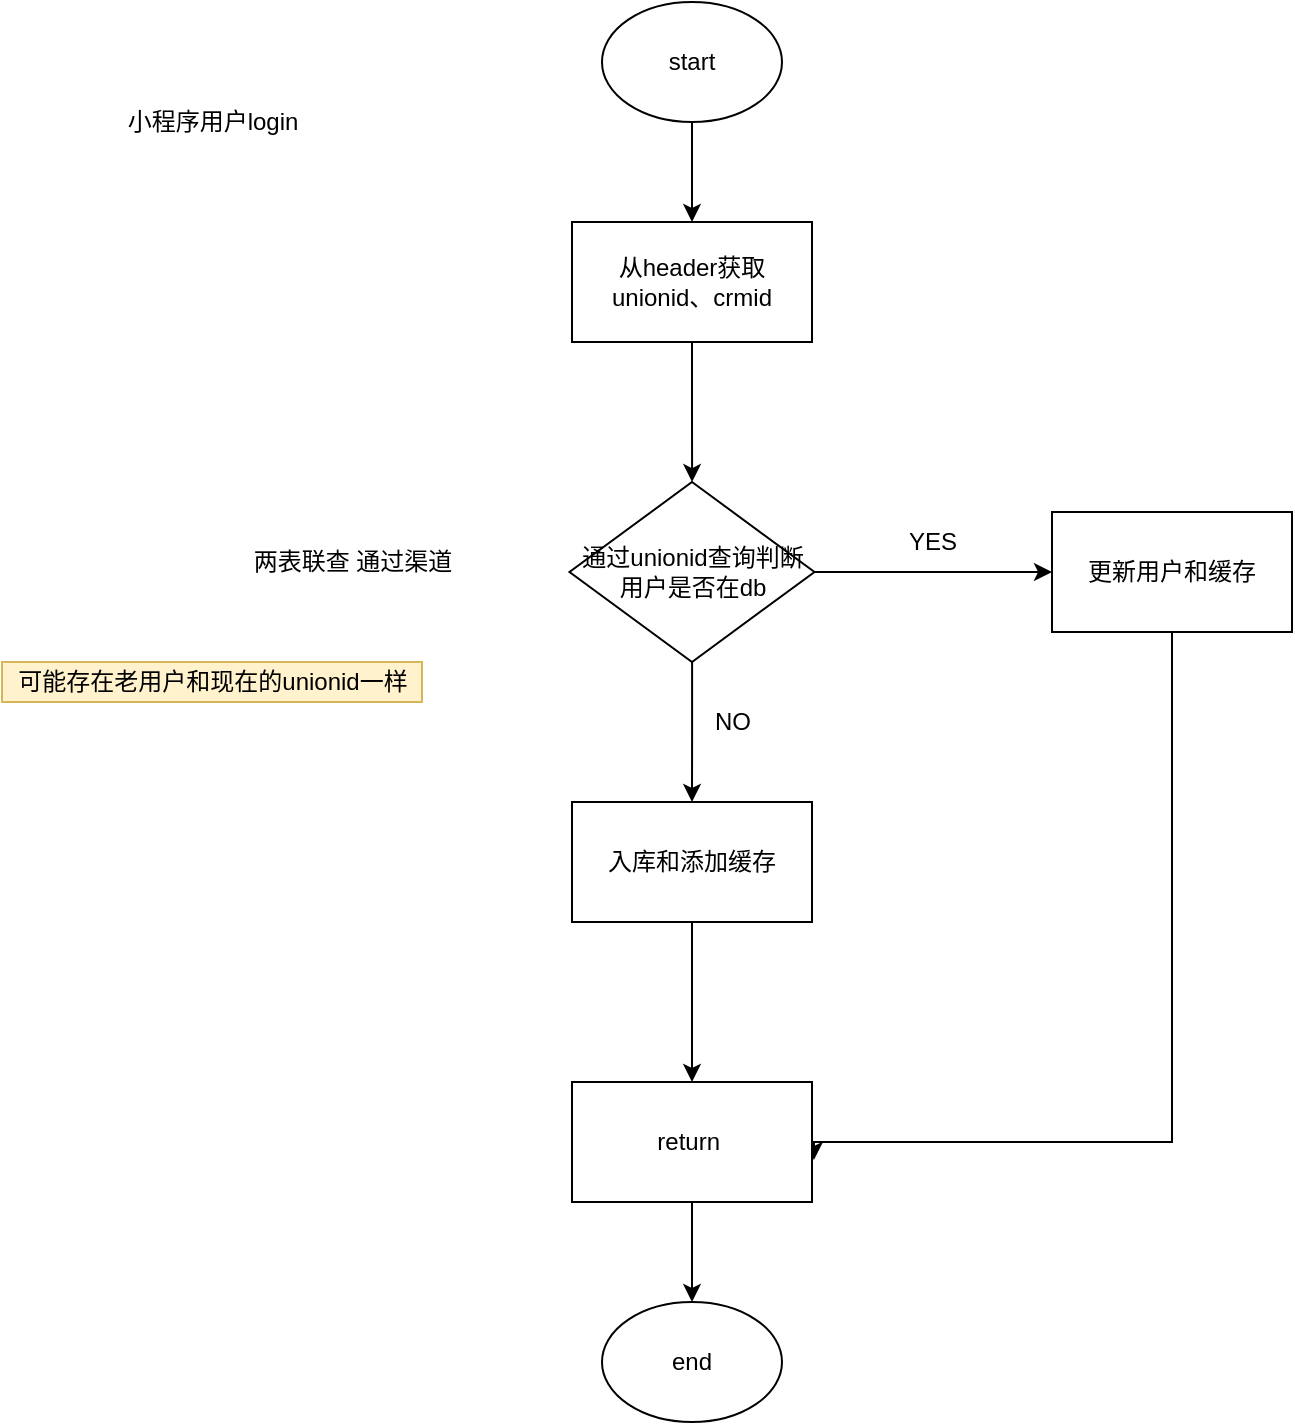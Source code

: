 <mxfile version="14.6.1" type="github">
  <diagram id="Ck79b30tSz4ZQj37qoaF" name="Page-1">
    <mxGraphModel dx="1422" dy="762" grid="1" gridSize="10" guides="1" tooltips="1" connect="1" arrows="1" fold="1" page="1" pageScale="1" pageWidth="827" pageHeight="1169" math="0" shadow="0">
      <root>
        <mxCell id="0" />
        <mxCell id="1" parent="0" />
        <mxCell id="lZHpw7mmfWlZTTs1Uvj3-9" value="" style="edgeStyle=orthogonalEdgeStyle;rounded=0;orthogonalLoop=1;jettySize=auto;html=1;" edge="1" parent="1" source="lZHpw7mmfWlZTTs1Uvj3-1" target="lZHpw7mmfWlZTTs1Uvj3-2">
          <mxGeometry relative="1" as="geometry" />
        </mxCell>
        <mxCell id="lZHpw7mmfWlZTTs1Uvj3-1" value="start" style="ellipse;whiteSpace=wrap;html=1;" vertex="1" parent="1">
          <mxGeometry x="365" y="50" width="90" height="60" as="geometry" />
        </mxCell>
        <mxCell id="lZHpw7mmfWlZTTs1Uvj3-10" value="" style="edgeStyle=orthogonalEdgeStyle;rounded=0;orthogonalLoop=1;jettySize=auto;html=1;" edge="1" parent="1" source="lZHpw7mmfWlZTTs1Uvj3-2" target="lZHpw7mmfWlZTTs1Uvj3-3">
          <mxGeometry relative="1" as="geometry" />
        </mxCell>
        <mxCell id="lZHpw7mmfWlZTTs1Uvj3-2" value="从header获取unionid、crmid" style="rounded=0;whiteSpace=wrap;html=1;" vertex="1" parent="1">
          <mxGeometry x="350" y="160" width="120" height="60" as="geometry" />
        </mxCell>
        <mxCell id="lZHpw7mmfWlZTTs1Uvj3-11" style="edgeStyle=orthogonalEdgeStyle;rounded=0;orthogonalLoop=1;jettySize=auto;html=1;" edge="1" parent="1" source="lZHpw7mmfWlZTTs1Uvj3-3" target="lZHpw7mmfWlZTTs1Uvj3-6">
          <mxGeometry relative="1" as="geometry" />
        </mxCell>
        <mxCell id="lZHpw7mmfWlZTTs1Uvj3-13" style="edgeStyle=orthogonalEdgeStyle;rounded=0;orthogonalLoop=1;jettySize=auto;html=1;entryX=0.5;entryY=0;entryDx=0;entryDy=0;" edge="1" parent="1" source="lZHpw7mmfWlZTTs1Uvj3-3" target="lZHpw7mmfWlZTTs1Uvj3-5">
          <mxGeometry relative="1" as="geometry" />
        </mxCell>
        <mxCell id="lZHpw7mmfWlZTTs1Uvj3-3" value="通过unionid查询判断用户是否在db" style="rhombus;whiteSpace=wrap;html=1;" vertex="1" parent="1">
          <mxGeometry x="348.75" y="290" width="122.5" height="90" as="geometry" />
        </mxCell>
        <mxCell id="lZHpw7mmfWlZTTs1Uvj3-16" value="" style="edgeStyle=orthogonalEdgeStyle;rounded=0;orthogonalLoop=1;jettySize=auto;html=1;" edge="1" parent="1" source="lZHpw7mmfWlZTTs1Uvj3-5" target="lZHpw7mmfWlZTTs1Uvj3-7">
          <mxGeometry relative="1" as="geometry" />
        </mxCell>
        <mxCell id="lZHpw7mmfWlZTTs1Uvj3-5" value="入库和添加缓存" style="rounded=0;whiteSpace=wrap;html=1;" vertex="1" parent="1">
          <mxGeometry x="350" y="450" width="120" height="60" as="geometry" />
        </mxCell>
        <mxCell id="lZHpw7mmfWlZTTs1Uvj3-18" style="edgeStyle=orthogonalEdgeStyle;rounded=0;orthogonalLoop=1;jettySize=auto;html=1;entryX=1.008;entryY=0.65;entryDx=0;entryDy=0;entryPerimeter=0;" edge="1" parent="1" source="lZHpw7mmfWlZTTs1Uvj3-6" target="lZHpw7mmfWlZTTs1Uvj3-7">
          <mxGeometry relative="1" as="geometry">
            <Array as="points">
              <mxPoint x="650" y="620" />
              <mxPoint x="471" y="620" />
            </Array>
          </mxGeometry>
        </mxCell>
        <mxCell id="lZHpw7mmfWlZTTs1Uvj3-6" value="更新用户和缓存" style="rounded=0;whiteSpace=wrap;html=1;" vertex="1" parent="1">
          <mxGeometry x="590" y="305" width="120" height="60" as="geometry" />
        </mxCell>
        <mxCell id="lZHpw7mmfWlZTTs1Uvj3-17" value="" style="edgeStyle=orthogonalEdgeStyle;rounded=0;orthogonalLoop=1;jettySize=auto;html=1;" edge="1" parent="1" source="lZHpw7mmfWlZTTs1Uvj3-7" target="lZHpw7mmfWlZTTs1Uvj3-8">
          <mxGeometry relative="1" as="geometry" />
        </mxCell>
        <mxCell id="lZHpw7mmfWlZTTs1Uvj3-7" value="return&amp;nbsp;" style="rounded=0;whiteSpace=wrap;html=1;" vertex="1" parent="1">
          <mxGeometry x="350" y="590" width="120" height="60" as="geometry" />
        </mxCell>
        <mxCell id="lZHpw7mmfWlZTTs1Uvj3-8" value="end" style="ellipse;whiteSpace=wrap;html=1;" vertex="1" parent="1">
          <mxGeometry x="365" y="700" width="90" height="60" as="geometry" />
        </mxCell>
        <mxCell id="lZHpw7mmfWlZTTs1Uvj3-14" value="NO" style="text;html=1;align=center;verticalAlign=middle;resizable=0;points=[];autosize=1;strokeColor=none;" vertex="1" parent="1">
          <mxGeometry x="415" y="400" width="30" height="20" as="geometry" />
        </mxCell>
        <mxCell id="lZHpw7mmfWlZTTs1Uvj3-15" value="YES" style="text;html=1;align=center;verticalAlign=middle;resizable=0;points=[];autosize=1;strokeColor=none;" vertex="1" parent="1">
          <mxGeometry x="510" y="310" width="40" height="20" as="geometry" />
        </mxCell>
        <mxCell id="lZHpw7mmfWlZTTs1Uvj3-19" value="小程序用户login" style="text;html=1;align=center;verticalAlign=middle;resizable=0;points=[];autosize=1;strokeColor=none;" vertex="1" parent="1">
          <mxGeometry x="120" y="100" width="100" height="20" as="geometry" />
        </mxCell>
        <mxCell id="lZHpw7mmfWlZTTs1Uvj3-20" value="两表联查 通过渠道" style="text;html=1;align=center;verticalAlign=middle;resizable=0;points=[];autosize=1;strokeColor=none;" vertex="1" parent="1">
          <mxGeometry x="185" y="320" width="110" height="20" as="geometry" />
        </mxCell>
        <mxCell id="lZHpw7mmfWlZTTs1Uvj3-21" value="可能存在老用户和现在的unionid一样" style="text;html=1;align=center;verticalAlign=middle;resizable=0;points=[];autosize=1;strokeColor=#d6b656;fillColor=#fff2cc;" vertex="1" parent="1">
          <mxGeometry x="65" y="380" width="210" height="20" as="geometry" />
        </mxCell>
      </root>
    </mxGraphModel>
  </diagram>
</mxfile>
